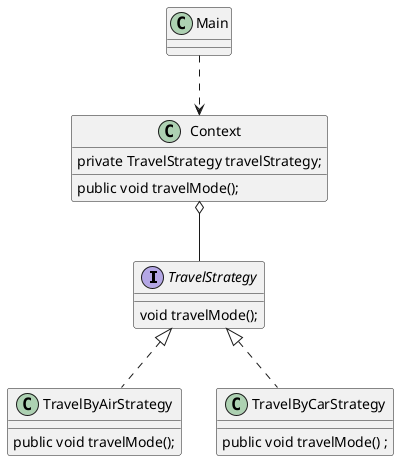 @startuml
interface TravelStrategy {
    void travelMode();
}
class TravelByAirStrategy implements TravelStrategy{

    public void travelMode();
}
class TravelByCarStrategy implements TravelStrategy{
    public void travelMode() ;
}
class Context {
    private TravelStrategy travelStrategy;
    public void travelMode();
}
Context o-- TravelStrategy
class Main{}
Main ..> Context
@enduml